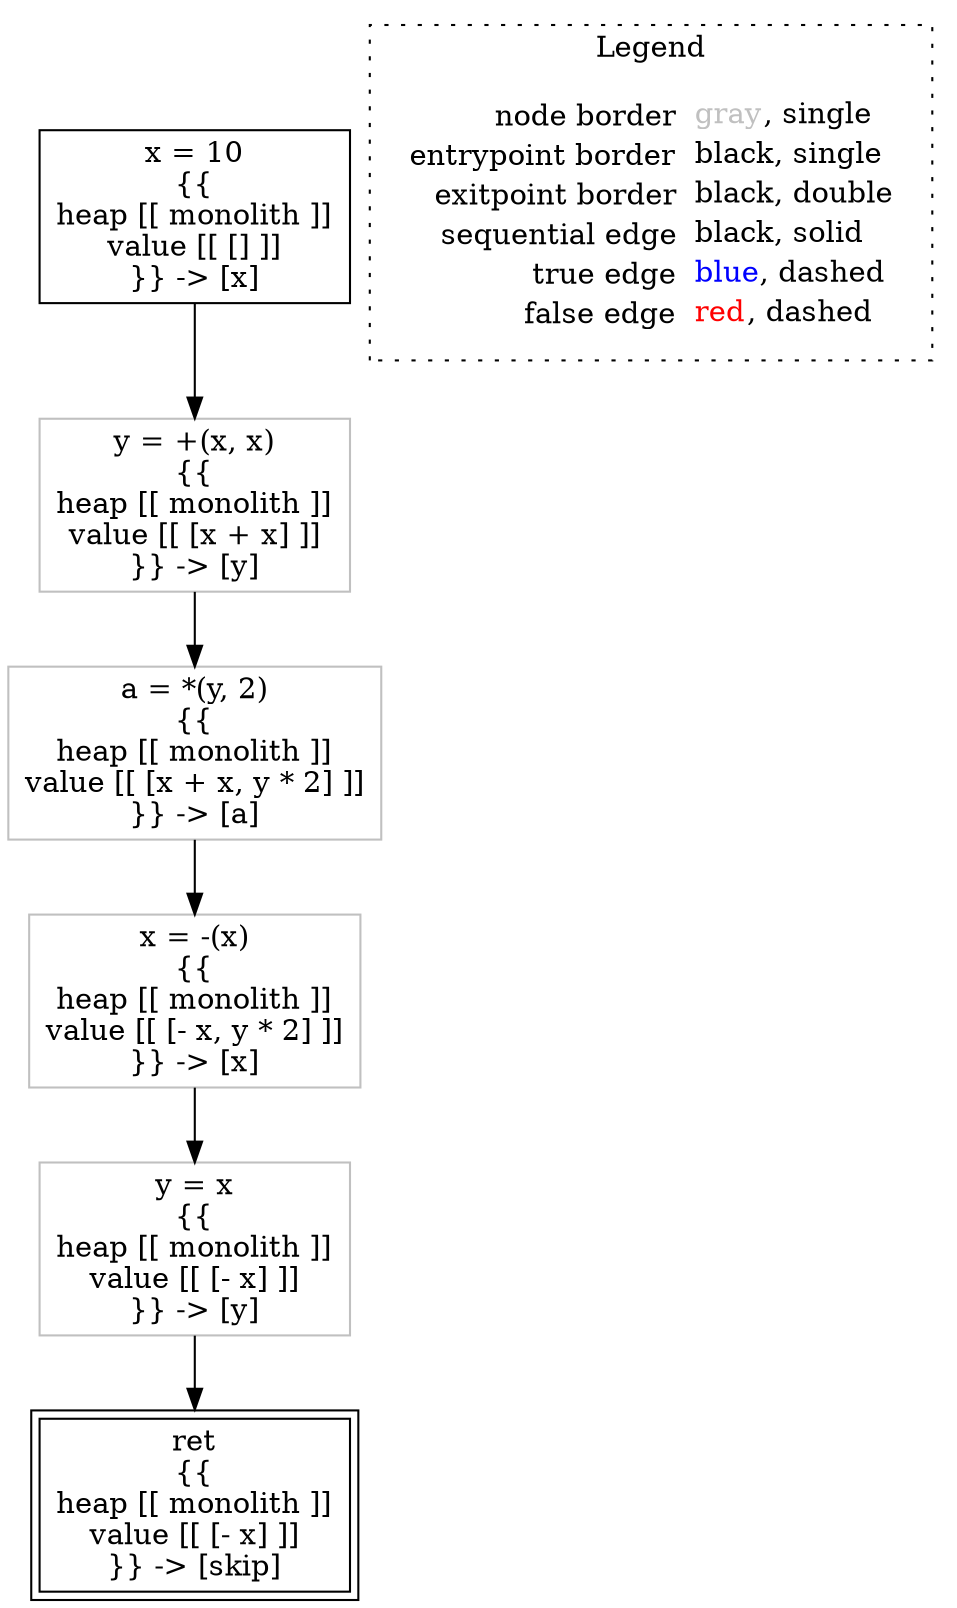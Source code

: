 digraph {
	"node0" [shape="rect",color="black",label=<x = 10<BR/>{{<BR/>heap [[ monolith ]]<BR/>value [[ [] ]]<BR/>}} -&gt; [x]>];
	"node1" [shape="rect",color="gray",label=<y = x<BR/>{{<BR/>heap [[ monolith ]]<BR/>value [[ [- x] ]]<BR/>}} -&gt; [y]>];
	"node2" [shape="rect",color="gray",label=<x = -(x)<BR/>{{<BR/>heap [[ monolith ]]<BR/>value [[ [- x, y * 2] ]]<BR/>}} -&gt; [x]>];
	"node3" [shape="rect",color="black",peripheries="2",label=<ret<BR/>{{<BR/>heap [[ monolith ]]<BR/>value [[ [- x] ]]<BR/>}} -&gt; [skip]>];
	"node4" [shape="rect",color="gray",label=<y = +(x, x)<BR/>{{<BR/>heap [[ monolith ]]<BR/>value [[ [x + x] ]]<BR/>}} -&gt; [y]>];
	"node5" [shape="rect",color="gray",label=<a = *(y, 2)<BR/>{{<BR/>heap [[ monolith ]]<BR/>value [[ [x + x, y * 2] ]]<BR/>}} -&gt; [a]>];
	"node1" -> "node3" [color="black"];
	"node0" -> "node4" [color="black"];
	"node2" -> "node1" [color="black"];
	"node4" -> "node5" [color="black"];
	"node5" -> "node2" [color="black"];
subgraph cluster_legend {
	label="Legend";
	style=dotted;
	node [shape=plaintext];
	"legend" [label=<<table border="0" cellpadding="2" cellspacing="0" cellborder="0"><tr><td align="right">node border&nbsp;</td><td align="left"><font color="gray">gray</font>, single</td></tr><tr><td align="right">entrypoint border&nbsp;</td><td align="left"><font color="black">black</font>, single</td></tr><tr><td align="right">exitpoint border&nbsp;</td><td align="left"><font color="black">black</font>, double</td></tr><tr><td align="right">sequential edge&nbsp;</td><td align="left"><font color="black">black</font>, solid</td></tr><tr><td align="right">true edge&nbsp;</td><td align="left"><font color="blue">blue</font>, dashed</td></tr><tr><td align="right">false edge&nbsp;</td><td align="left"><font color="red">red</font>, dashed</td></tr></table>>];
}

}
